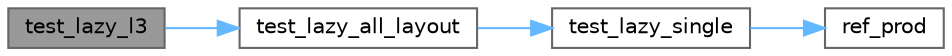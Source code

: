 digraph "test_lazy_l3"
{
 // LATEX_PDF_SIZE
  bgcolor="transparent";
  edge [fontname=Helvetica,fontsize=10,labelfontname=Helvetica,labelfontsize=10];
  node [fontname=Helvetica,fontsize=10,shape=box,height=0.2,width=0.4];
  rankdir="LR";
  Node1 [id="Node000001",label="test_lazy_l3",height=0.2,width=0.4,color="gray40", fillcolor="grey60", style="filled", fontcolor="black",tooltip=" "];
  Node1 -> Node2 [id="edge1_Node000001_Node000002",color="steelblue1",style="solid",tooltip=" "];
  Node2 [id="Node000002",label="test_lazy_all_layout",height=0.2,width=0.4,color="grey40", fillcolor="white", style="filled",URL="$product__small_8cpp.html#a55bc37e7102be4667ec58c0b6be445c6",tooltip=" "];
  Node2 -> Node3 [id="edge2_Node000002_Node000003",color="steelblue1",style="solid",tooltip=" "];
  Node3 [id="Node000003",label="test_lazy_single",height=0.2,width=0.4,color="grey40", fillcolor="white", style="filled",URL="$product__small_8cpp.html#ad39606f7f811001d965061043b2893b7",tooltip=" "];
  Node3 -> Node4 [id="edge3_Node000003_Node000004",color="steelblue1",style="solid",tooltip=" "];
  Node4 [id="Node000004",label="ref_prod",height=0.2,width=0.4,color="grey40", fillcolor="white", style="filled",URL="$product__small_8cpp.html#a0e29bedbed56ca29f02c66d3c6eac58d",tooltip=" "];
}
